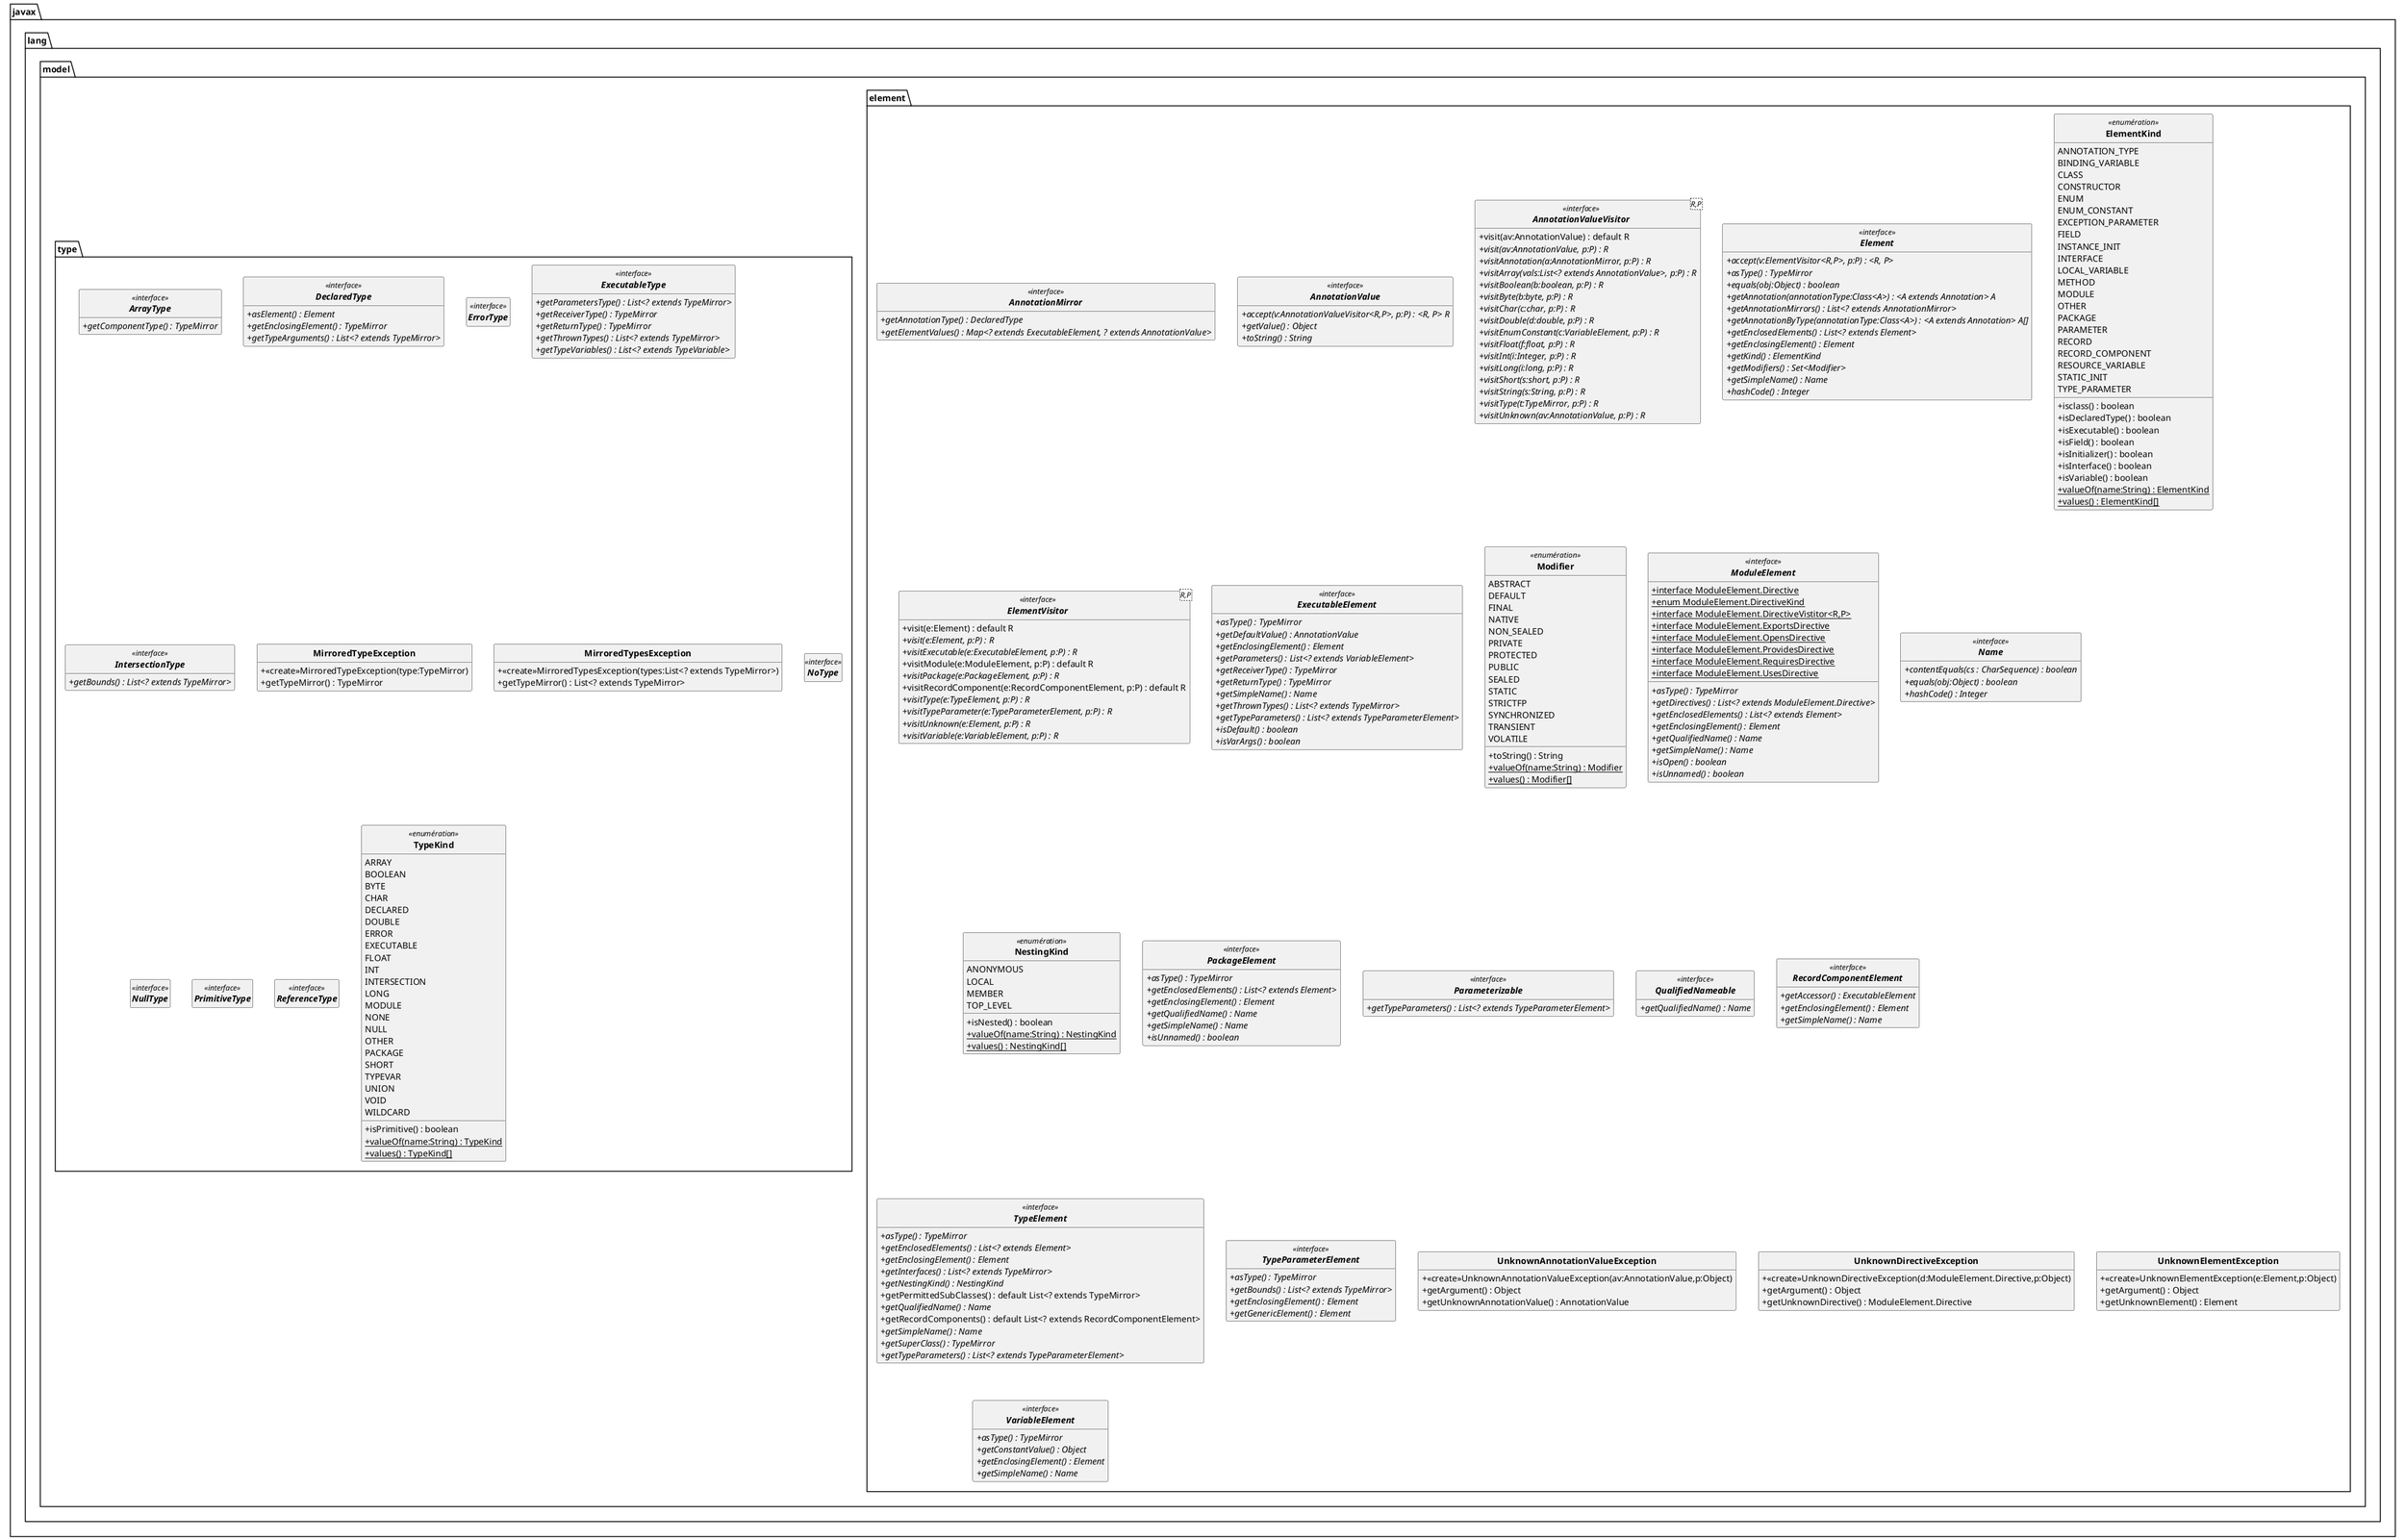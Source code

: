 @startuml
'https://plantuml.com/class-diagram
skinparam classAttributeIconSize 0
skinparam classFontStyle Bold
skinparam style strictuml
hide empty members

package javax.lang.model
{
    interface element.AnnotationMirror <<interface>>
    {
        +{abstract}getAnnotationType() : DeclaredType
        +{abstract}getElementValues() : Map<? extends ExecutableElement, ? extends AnnotationValue>
    }

    interface element.AnnotationValue <<interface>>
    {
        +{abstract}accept(v:AnnotationValueVisitor<R,P>, p:P) : <R, P> R
        +{abstract}getValue() : Object
        +{abstract}toString() : String
    }

    interface element.AnnotationValueVisitor<R,P> <<interface>>
    {
        + visit(av:AnnotationValue) : default R
        +{abstract}visit(av:AnnotationValue, p:P) : R
        +{abstract}visitAnnotation(a:AnnotationMirror, p:P) : R
        +{abstract}visitArray(vals:List<? extends AnnotationValue>, p:P) : R
        +{abstract}visitBoolean(b:boolean, p:P) : R
        +{abstract}visitByte(b:byte, p:P) : R
        +{abstract}visitChar(c:char, p:P) : R
        +{abstract}visitDouble(d:double, p:P) : R
        +{abstract}visitEnumConstant(c:VariableElement, p:P) : R
        +{abstract}visitFloat(f:float, p:P) : R
        +{abstract}visitInt(i:Integer, p:P) : R
        +{abstract}visitLong(i:long, p:P) : R
        +{abstract}visitShort(s:short, p:P) : R
        +{abstract}visitString(s:String, p:P) : R
        +{abstract}visitType(t:TypeMirror, p:P) : R
        +{abstract}visitUnknown(av:AnnotationValue, p:P) : R
    }
    interface element.Element <<interface>>
    {
        +{abstract}accept(v:ElementVisitor<R,P>, p:P) : <R, P>
        +{abstract}asType() : TypeMirror
        +{abstract}equals(obj:Object) : boolean
        +{abstract}getAnnotation(annotationType:Class<A>) : <A extends Annotation> A
        +{abstract}getAnnotationMirrors() : List<? extends AnnotationMirror>
        +{abstract}getAnnotationByType(annotationType:Class<A>) : <A extends Annotation> A[]
        +{abstract}getEnclosedElements() : List<? extends Element>
        +{abstract}getEnclosingElement() : Element
        +{abstract}getKind() : ElementKind
        +{abstract}getModifiers() : Set<Modifier>
        +{abstract}getSimpleName() : Name
        +{abstract}hashCode() : Integer
    }

    enum element.ElementKind <<enumération>>
    {
        ANNOTATION_TYPE
        BINDING_VARIABLE
        CLASS
        CONSTRUCTOR
        ENUM
        ENUM_CONSTANT
        EXCEPTION_PARAMETER
        FIELD
        INSTANCE_INIT
        INTERFACE
        LOCAL_VARIABLE
        METHOD
        MODULE
        OTHER
        PACKAGE
        PARAMETER
        RECORD
        RECORD_COMPONENT
        RESOURCE_VARIABLE
        STATIC_INIT
        TYPE_PARAMETER
        +isclass() : boolean
        +isDeclaredType() : boolean
        +isExecutable() : boolean
        +isField() : boolean
        +isInitializer() : boolean
        +isInterface() : boolean
        +isVariable() : boolean
        +{static}valueOf(name:String) : ElementKind
        +{static}values() : ElementKind[]
    }

    interface element.ElementVisitor<R,P> <<interface>>
    {
        + visit(e:Element) : default R
        +{abstract}visit(e:Element, p:P) : R
        +{abstract}visitExecutable(e:ExecutableElement, p:P) : R
        + visitModule(e:ModuleElement, p:P) : default R
        +{abstract}visitPackage(e:PackageElement, p:P) : R
        + visitRecordComponent(e:RecordComponentElement, p:P) : default R
        +{abstract}visitType(e:TypeElement, p:P) : R
        +{abstract}visitTypeParameter(e:TypeParameterElement, p:P) : R
        +{abstract}visitUnknown(e:Element, p:P) : R
        +{abstract}visitVariable(e:VariableElement, p:P) : R
    }

    interface element.ExecutableElement <<interface>>
    {
        +{abstract}asType() : TypeMirror
        +{abstract}getDefaultValue() : AnnotationValue
        +{abstract}getEnclosingElement() : Element
        +{abstract}getParameters() : List<? extends VariableElement>
        +{abstract}getReceiverType() : TypeMirror
        +{abstract}getReturnType() : TypeMirror
        +{abstract}getSimpleName() : Name
        +{abstract}getThrownTypes() : List<? extends TypeMirror>
        +{abstract}getTypeParameters() : List<? extends TypeParameterElement>
        +{abstract}isDefault() : boolean
        +{abstract}isVarArgs() : boolean
    }

    enum element.Modifier <<enumération>>
    {
        ABSTRACT
        DEFAULT
        FINAL
        NATIVE
        NON_SEALED
        PRIVATE
        PROTECTED
        PUBLIC
        SEALED
        STATIC
        STRICTFP
        SYNCHRONIZED
        TRANSIENT
        VOLATILE
        + toString() : String
        +{static}valueOf(name:String) : Modifier
        +{static}values() : Modifier[]
    }

    interface element.ModuleElement <<interface>>
    {
        +{static}interface ModuleElement.Directive
        +{static}enum ModuleElement.DirectiveKind
        +{static}interface ModuleElement.DirectiveVistitor<R,P>
        +{static}interface ModuleElement.ExportsDirective
        +{static}interface ModuleElement.OpensDirective
        +{static}interface ModuleElement.ProvidesDirective
        +{static}interface ModuleElement.RequiresDirective
        +{static}interface ModuleElement.UsesDirective
        +{abstract}asType() : TypeMirror
        +{abstract}getDirectives() : List<? extends ModuleElement.Directive>
        +{abstract}getEnclosedElements() : List<? extends Element>
        +{abstract}getEnclosingElement() : Element
        +{abstract}getQualifiedName() : Name
        +{abstract}getSimpleName() : Name
        +{abstract}isOpen() : boolean
        +{abstract}isUnnamed() : boolean
    }

    interface element.Name <<interface>>
    {
        +{abstract}contentEquals(cs : CharSequence) : boolean
        +{abstract}equals(obj:Object) : boolean
        +{abstract}hashCode() : Integer
    }

    enum element.NestingKind <<enumération>>
    {
        ANONYMOUS
        LOCAL
        MEMBER
        TOP_LEVEL
        + isNested() : boolean
        +{static}valueOf(name:String) : NestingKind
        +{static}values() : NestingKind[]
    }

    interface element.PackageElement <<interface>>
    {
        +{abstract}asType() : TypeMirror
        +{abstract}getEnclosedElements() : List<? extends Element>
        +{abstract}getEnclosingElement() : Element
        +{abstract}getQualifiedName() : Name
        +{abstract}getSimpleName() : Name
        +{abstract}isUnnamed() : boolean
    }

    interface element.Parameterizable <<interface>>
    {
        +{abstract}getTypeParameters() : List<? extends TypeParameterElement>
    }

    interface element.QualifiedNameable <<interface>>
    {
        +{abstract}getQualifiedName() : Name
    }

    interface element.RecordComponentElement <<interface>>
    {
        +{abstract}getAccessor() : ExecutableElement
        +{abstract}getEnclosingElement() : Element
        +{abstract}getSimpleName() : Name
    }

    interface element.TypeElement <<interface>>
    {
        +{abstract}asType() : TypeMirror
        +{abstract}getEnclosedElements() : List<? extends Element>
        +{abstract}getEnclosingElement() : Element
        +{abstract}getInterfaces() : List<? extends TypeMirror>
        +{abstract}getNestingKind() : NestingKind
        + getPermittedSubClasses() : default List<? extends TypeMirror>
        +{abstract}getQualifiedName() : Name
        + getRecordComponents() : default List<? extends RecordComponentElement>
        +{abstract}getSimpleName() : Name
        +{abstract}getSuperClass() : TypeMirror
        +{abstract}getTypeParameters() : List<? extends TypeParameterElement>
    }

    interface element.TypeParameterElement <<interface>>
    {
        +{abstract}asType() : TypeMirror
        +{abstract}getBounds() : List<? extends TypeMirror>
        +{abstract}getEnclosingElement() : Element
        +{abstract}getGenericElement() : Element
    }

    class element.UnknownAnnotationValueException
    {
        +<<create>>UnknownAnnotationValueException(av:AnnotationValue,p:Object)
        + getArgument() : Object
        + getUnknownAnnotationValue() : AnnotationValue
    }

    class element.UnknownDirectiveException
    {
        +<<create>>UnknownDirectiveException(d:ModuleElement.Directive,p:Object)
        + getArgument() : Object
        + getUnknownDirective() : ModuleElement.Directive
    }

    class element.UnknownElementException
    {
        +<<create>>UnknownElementException(e:Element,p:Object)
        + getArgument() : Object
        + getUnknownElement() : Element
    }

    interface element.VariableElement <<interface>>
    {
        +{abstract}asType() : TypeMirror
        +{abstract}getConstantValue() : Object
        +{abstract}getEnclosingElement() : Element
        +{abstract}getSimpleName() : Name
    }

    interface type.ArrayType <<interface>>
    {
        +{abstract}getComponentType() : TypeMirror
    }

    interface type.DeclaredType <<interface>>
    {
        +{abstract}asElement() : Element
        +{abstract}getEnclosingElement() : TypeMirror
        +{abstract}getTypeArguments() : List<? extends TypeMirror>
    }

    interface type.ErrorType <<interface>>

    interface type.ExecutableType <<interface>>
    {
        +{abstract}getParametersType() : List<? extends TypeMirror>
        +{abstract}getReceiverType() : TypeMirror
        +{abstract}getReturnType() : TypeMirror
        +{abstract}getThrownTypes() : List<? extends TypeMirror>
        +{abstract}getTypeVariables() : List<? extends TypeVariable>
    }

    interface type.IntersectionType <<interface>>
    {
        +{abstract}getBounds() : List<? extends TypeMirror>
    }

    class type.MirroredTypeException
    {
        +<<create>>MirroredTypeException(type:TypeMirror)
        + getTypeMirror() : TypeMirror
    }

    class type.MirroredTypesException
    {
        +<<create>>MirroredTypesException(types:List<? extends TypeMirror>)
        + getTypeMirror() : List<? extends TypeMirror>
    }

    interface type.NoType <<interface>>

    interface type.NullType <<interface>>

    interface type.PrimitiveType <<interface>>

    interface type.ReferenceType <<interface>>

    enum type.TypeKind <<enumération>>
    {
        ARRAY
        BOOLEAN
        BYTE
        CHAR
        DECLARED
        DOUBLE
        ERROR
        EXECUTABLE
        FLOAT
        INT
        INTERSECTION
        LONG
        MODULE
        NONE
        NULL
        OTHER
        PACKAGE
        SHORT
        TYPEVAR
        UNION
        VOID
        WILDCARD

        + isPrimitive() : boolean
        +{static}valueOf(name:String) : TypeKind
        +{static}values() : TypeKind[]
    }


}

@enduml